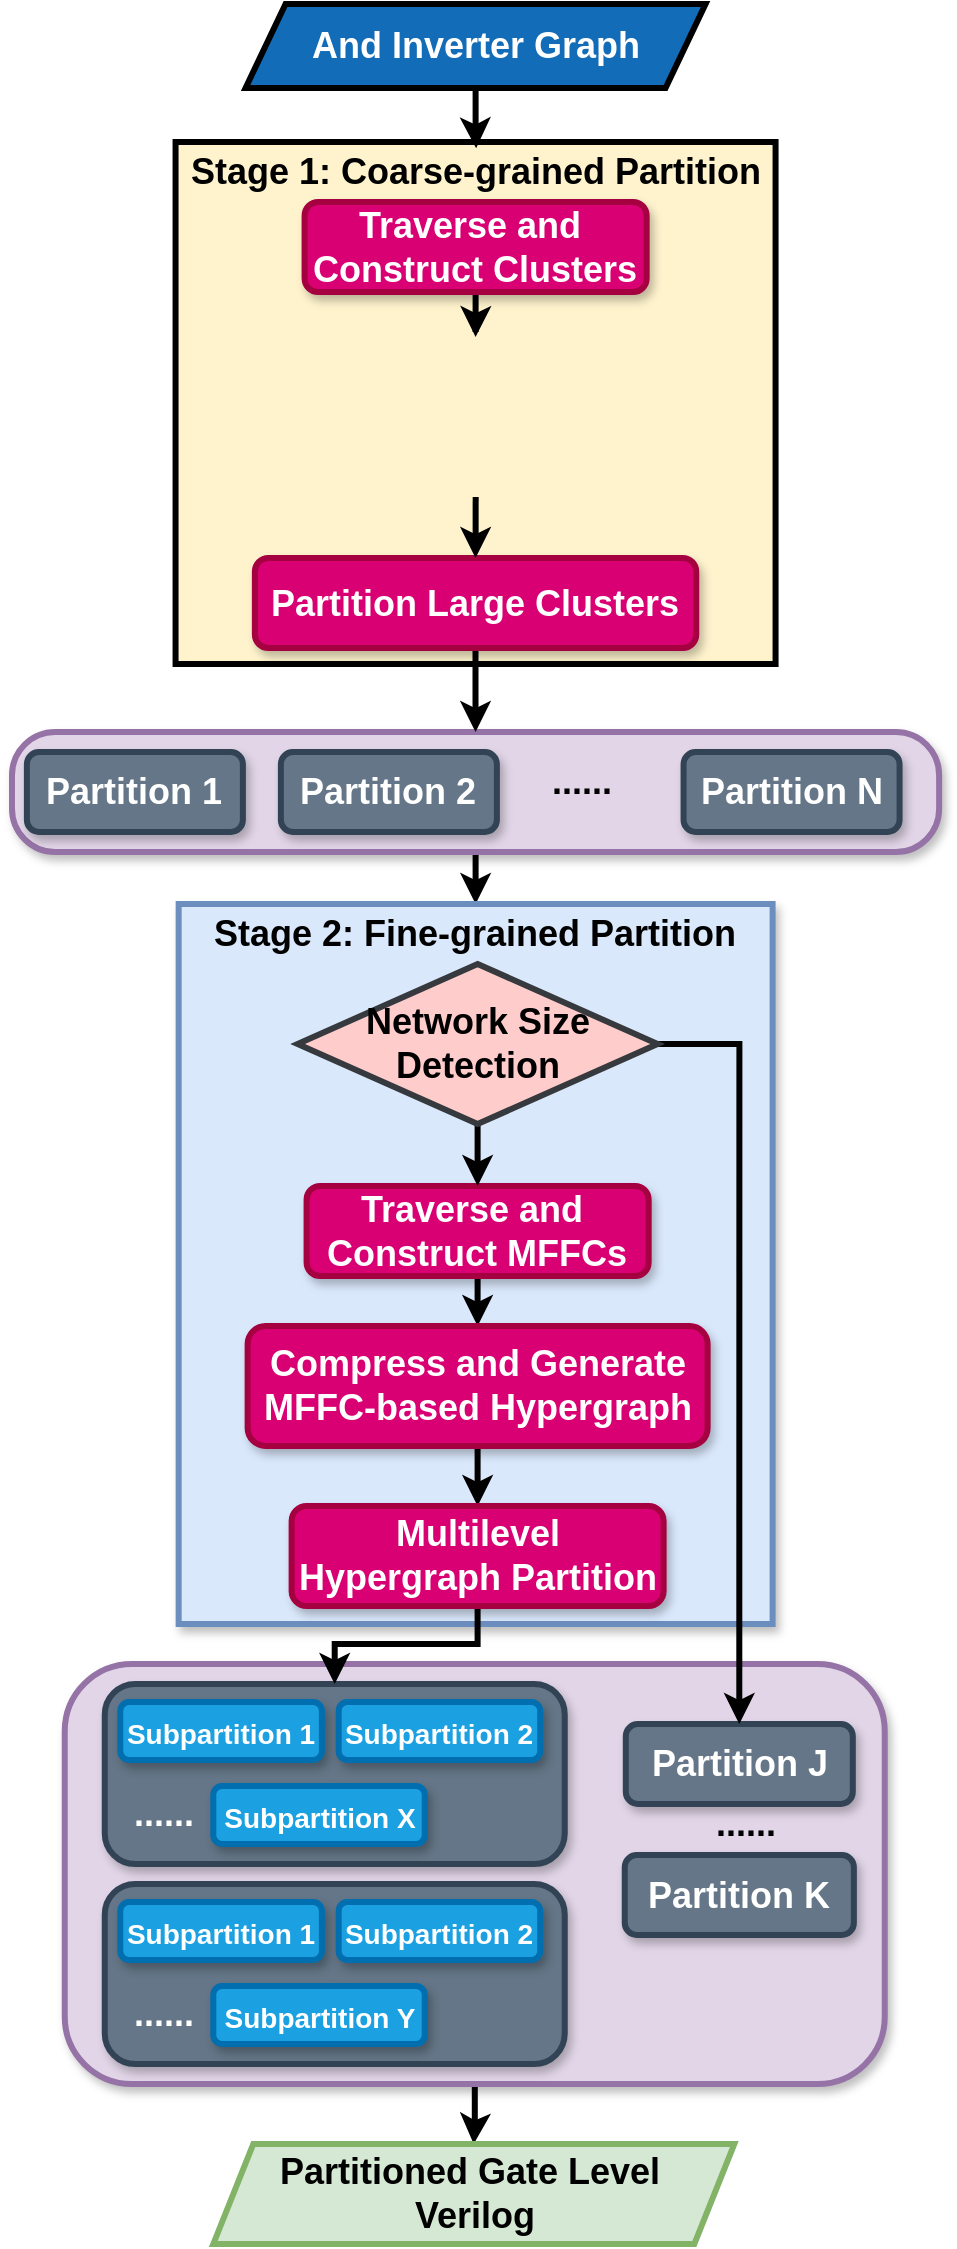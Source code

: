 <mxfile version="25.0.3">
  <diagram name="第 1 页" id="j_07Ym5FIF2X4ZPxHcAr">
    <mxGraphModel dx="2209" dy="2038" grid="1" gridSize="10" guides="1" tooltips="1" connect="0" arrows="1" fold="1" page="1" pageScale="1" pageWidth="530" pageHeight="1130" math="0" shadow="0">
      <root>
        <mxCell id="0" />
        <mxCell id="1" parent="0" />
        <mxCell id="IHA92KQq_NijXk_jOCyx-48" style="edgeStyle=orthogonalEdgeStyle;rounded=0;orthogonalLoop=1;jettySize=auto;html=1;strokeWidth=3;" parent="1" source="IHA92KQq_NijXk_jOCyx-46" target="BfRxkR6zQDN4HbglDn2J-5" edge="1">
          <mxGeometry relative="1" as="geometry" />
        </mxCell>
        <mxCell id="IHA92KQq_NijXk_jOCyx-46" value="" style="rounded=1;whiteSpace=wrap;html=1;shadow=1;strokeWidth=3;fillColor=#e1d5e7;strokeColor=#9673a6;fontSize=18;arcSize=16;" parent="1" vertex="1">
          <mxGeometry x="-470.63" y="-296" width="410" height="210" as="geometry" />
        </mxCell>
        <mxCell id="RKz9n2dJhe-HLLSOtMHz-72" style="edgeStyle=orthogonalEdgeStyle;rounded=0;orthogonalLoop=1;jettySize=auto;html=1;entryX=0.5;entryY=0;entryDx=0;entryDy=0;fontStyle=1;fontSize=15;strokeWidth=3;" parent="1" edge="1">
          <mxGeometry relative="1" as="geometry">
            <mxPoint x="-259.793" y="514" as="sourcePoint" />
          </mxGeometry>
        </mxCell>
        <mxCell id="IHA92KQq_NijXk_jOCyx-16" style="edgeStyle=orthogonalEdgeStyle;rounded=0;orthogonalLoop=1;jettySize=auto;html=1;entryX=0.5;entryY=0;entryDx=0;entryDy=0;strokeWidth=3;" parent="1" source="7EjFisQ0ylx8nIiFaVZQ-102" target="xWjIhd71VnCCE1YYqo9q-8" edge="1">
          <mxGeometry relative="1" as="geometry" />
        </mxCell>
        <mxCell id="7EjFisQ0ylx8nIiFaVZQ-102" value="" style="rounded=1;whiteSpace=wrap;html=1;shadow=1;strokeWidth=3;fillColor=#e1d5e7;strokeColor=#9673a6;fontSize=18;arcSize=36;" parent="1" vertex="1">
          <mxGeometry x="-497.0" y="-762" width="463.56" height="60" as="geometry" />
        </mxCell>
        <mxCell id="7EjFisQ0ylx8nIiFaVZQ-103" value="&lt;font face=&quot;Helvetica&quot; style=&quot;font-size: 18px;&quot;&gt;Partition 1&lt;/font&gt;" style="rounded=1;whiteSpace=wrap;html=1;fillColor=#647687;strokeColor=#314354;fontStyle=1;fontSize=18;strokeWidth=3;shadow=1;fontColor=#ffffff;" parent="1" vertex="1">
          <mxGeometry x="-489.56" y="-752" width="108" height="40" as="geometry" />
        </mxCell>
        <mxCell id="7EjFisQ0ylx8nIiFaVZQ-106" value="&lt;font face=&quot;Helvetica&quot; style=&quot;font-size: 18px;&quot;&gt;......&lt;/font&gt;" style="text;html=1;strokeColor=none;fillColor=none;align=center;verticalAlign=middle;whiteSpace=wrap;rounded=0;fontStyle=1;fontSize=18;strokeWidth=3;" parent="1" vertex="1">
          <mxGeometry x="-241.56" y="-752" width="60" height="30" as="geometry" />
        </mxCell>
        <mxCell id="7EjFisQ0ylx8nIiFaVZQ-107" value="&lt;font face=&quot;Helvetica&quot; style=&quot;font-size: 18px;&quot;&gt;Partition N&lt;/font&gt;" style="rounded=1;whiteSpace=wrap;html=1;fillColor=#647687;strokeColor=#314354;fontStyle=1;fontSize=18;strokeWidth=3;shadow=1;fontColor=#ffffff;" parent="1" vertex="1">
          <mxGeometry x="-161.22" y="-752" width="108" height="40" as="geometry" />
        </mxCell>
        <mxCell id="7EjFisQ0ylx8nIiFaVZQ-108" value="&lt;font face=&quot;Helvetica&quot; style=&quot;font-size: 18px;&quot;&gt;Partition 2&lt;/font&gt;" style="rounded=1;whiteSpace=wrap;html=1;fillColor=#647687;strokeColor=#314354;fontStyle=1;fontSize=18;strokeWidth=3;shadow=1;fontColor=#ffffff;" parent="1" vertex="1">
          <mxGeometry x="-362.56" y="-752" width="108" height="40" as="geometry" />
        </mxCell>
        <mxCell id="7EjFisQ0ylx8nIiFaVZQ-117" value="" style="rounded=1;whiteSpace=wrap;html=1;shadow=1;strokeWidth=3;fillColor=#647687;strokeColor=#314354;fontSize=18;arcSize=17;fontColor=#ffffff;" parent="1" vertex="1">
          <mxGeometry x="-450.63" y="-286" width="230" height="90" as="geometry" />
        </mxCell>
        <mxCell id="7EjFisQ0ylx8nIiFaVZQ-118" value="&lt;font face=&quot;Helvetica&quot; style=&quot;font-size: 14px;&quot;&gt;Subpartition 1&lt;/font&gt;" style="rounded=1;whiteSpace=wrap;html=1;fontStyle=1;fontSize=18;strokeWidth=3;shadow=1;fillColor=#1ba1e2;strokeColor=#006EAF;fontColor=#ffffff;" parent="1" vertex="1">
          <mxGeometry x="-442.85" y="-277" width="100.78" height="29" as="geometry" />
        </mxCell>
        <mxCell id="7EjFisQ0ylx8nIiFaVZQ-122" value="&lt;font face=&quot;Helvetica&quot; style=&quot;font-size: 18px;&quot;&gt;Partition J&lt;/font&gt;" style="rounded=1;whiteSpace=wrap;html=1;fillColor=#647687;strokeColor=#314354;fontStyle=1;fontSize=18;strokeWidth=3;shadow=1;fontColor=#ffffff;" parent="1" vertex="1">
          <mxGeometry x="-190.1" y="-266" width="113.5" height="40" as="geometry" />
        </mxCell>
        <mxCell id="7EjFisQ0ylx8nIiFaVZQ-123" value="&lt;font face=&quot;Helvetica&quot; style=&quot;font-size: 18px;&quot;&gt;Partition K&lt;/font&gt;" style="rounded=1;whiteSpace=wrap;html=1;fillColor=#647687;strokeColor=#314354;fontStyle=1;fontSize=18;strokeWidth=3;shadow=1;fontColor=#ffffff;" parent="1" vertex="1">
          <mxGeometry x="-190.63" y="-200.5" width="114.56" height="40" as="geometry" />
        </mxCell>
        <mxCell id="7EjFisQ0ylx8nIiFaVZQ-124" value="&lt;font color=&quot;#ffffff&quot; face=&quot;Helvetica&quot; style=&quot;font-size: 18px;&quot;&gt;......&lt;/font&gt;" style="text;html=1;strokeColor=none;fillColor=none;align=center;verticalAlign=middle;whiteSpace=wrap;rounded=0;fontStyle=1;fontSize=18;strokeWidth=3;" parent="1" vertex="1">
          <mxGeometry x="-450.63" y="-236" width="60" height="30" as="geometry" />
        </mxCell>
        <mxCell id="xWjIhd71VnCCE1YYqo9q-8" value="" style="rounded=0;whiteSpace=wrap;html=1;strokeWidth=3;shadow=1;fillColor=#dae8fc;strokeColor=#6c8ebf;" parent="1" vertex="1">
          <mxGeometry x="-413.67" y="-676" width="296.97" height="360" as="geometry" />
        </mxCell>
        <mxCell id="xWjIhd71VnCCE1YYqo9q-9" value="&lt;b style=&quot;font-size: 18px;&quot;&gt;Stage 2:&amp;nbsp;&lt;/b&gt;&lt;span style=&quot;font-size: 18px;&quot;&gt;&lt;b&gt;Fine-grained Partition&lt;/b&gt;&lt;/span&gt;" style="text;html=1;align=center;verticalAlign=middle;whiteSpace=wrap;rounded=0;" parent="1" vertex="1">
          <mxGeometry x="-402.69" y="-676" width="275" height="30" as="geometry" />
        </mxCell>
        <mxCell id="xWjIhd71VnCCE1YYqo9q-13" style="edgeStyle=orthogonalEdgeStyle;rounded=0;orthogonalLoop=1;jettySize=auto;html=1;entryX=0.5;entryY=0;entryDx=0;entryDy=0;strokeWidth=3;" parent="1" source="xWjIhd71VnCCE1YYqo9q-10" target="xWjIhd71VnCCE1YYqo9q-12" edge="1">
          <mxGeometry relative="1" as="geometry" />
        </mxCell>
        <mxCell id="xWjIhd71VnCCE1YYqo9q-10" value="&lt;b style=&quot;&quot;&gt;&lt;font style=&quot;font-size: 18px;&quot;&gt;Traverse and&amp;nbsp; Construct MFFCs&lt;/font&gt;&lt;/b&gt;" style="rounded=1;whiteSpace=wrap;html=1;fillColor=#d80073;strokeColor=#A50040;strokeWidth=3;shadow=1;fontColor=#ffffff;" parent="1" vertex="1">
          <mxGeometry x="-349.71" y="-535" width="171.04" height="45" as="geometry" />
        </mxCell>
        <mxCell id="xWjIhd71VnCCE1YYqo9q-15" style="edgeStyle=orthogonalEdgeStyle;rounded=0;orthogonalLoop=1;jettySize=auto;html=1;entryX=0.5;entryY=0;entryDx=0;entryDy=0;strokeWidth=3;" parent="1" source="xWjIhd71VnCCE1YYqo9q-12" target="xWjIhd71VnCCE1YYqo9q-14" edge="1">
          <mxGeometry relative="1" as="geometry" />
        </mxCell>
        <mxCell id="xWjIhd71VnCCE1YYqo9q-12" value="&lt;b style=&quot;&quot;&gt;&lt;font style=&quot;font-size: 18px;&quot;&gt;Compress and Generate MFFC-based Hypergraph&lt;/font&gt;&lt;/b&gt;" style="rounded=1;whiteSpace=wrap;html=1;fillColor=#d80073;strokeColor=#A50040;strokeWidth=3;shadow=1;fontColor=#ffffff;" parent="1" vertex="1">
          <mxGeometry x="-379.19" y="-465" width="230" height="60" as="geometry" />
        </mxCell>
        <mxCell id="IHA92KQq_NijXk_jOCyx-24" style="edgeStyle=orthogonalEdgeStyle;rounded=0;orthogonalLoop=1;jettySize=auto;html=1;strokeWidth=3;" parent="1" source="xWjIhd71VnCCE1YYqo9q-14" target="7EjFisQ0ylx8nIiFaVZQ-117" edge="1">
          <mxGeometry relative="1" as="geometry">
            <Array as="points">
              <mxPoint x="-264.63" y="-306" />
              <mxPoint x="-335.63" y="-306" />
            </Array>
          </mxGeometry>
        </mxCell>
        <mxCell id="xWjIhd71VnCCE1YYqo9q-14" value="&lt;b style=&quot;&quot;&gt;&lt;font style=&quot;font-size: 18px;&quot;&gt;Multilevel Hypergraph Partition&lt;/font&gt;&lt;/b&gt;" style="rounded=1;whiteSpace=wrap;html=1;fillColor=#d80073;strokeColor=#A50040;strokeWidth=3;shadow=1;fontColor=#ffffff;" parent="1" vertex="1">
          <mxGeometry x="-357.19" y="-375" width="186" height="50" as="geometry" />
        </mxCell>
        <mxCell id="XvL0Aqur6_jCMQlNLn5S-1" value="" style="rounded=0;whiteSpace=wrap;html=1;strokeWidth=3;fillColor=#FEF3CD;strokeColor=#000000;" parent="1" vertex="1">
          <mxGeometry x="-415.22" y="-1057" width="300" height="261" as="geometry" />
        </mxCell>
        <mxCell id="BfRxkR6zQDN4HbglDn2J-4" value="&lt;span style=&quot;font-size: 18px; font-weight: 700;&quot;&gt;&lt;font color=&quot;#ffffff&quot;&gt;And Inverter Graph&lt;/font&gt;&lt;/span&gt;" style="shape=parallelogram;perimeter=parallelogramPerimeter;whiteSpace=wrap;html=1;fixedSize=1;fillColor=#136cb7;strokeColor=#000000;strokeWidth=3;" parent="1" vertex="1">
          <mxGeometry x="-380.22" y="-1126" width="230" height="42" as="geometry" />
        </mxCell>
        <mxCell id="BfRxkR6zQDN4HbglDn2J-5" value="&lt;span style=&quot;font-size: 18px; font-weight: 700;&quot;&gt;Partitioned Gate Level&amp;nbsp;&lt;/span&gt;&lt;div&gt;&lt;span style=&quot;font-size: 18px; font-weight: 700;&quot;&gt;Verilog&lt;/span&gt;&lt;/div&gt;" style="shape=parallelogram;perimeter=parallelogramPerimeter;whiteSpace=wrap;html=1;fixedSize=1;fillColor=#d5e8d4;strokeColor=#82b366;strokeWidth=3;" parent="1" vertex="1">
          <mxGeometry x="-396.35" y="-56" width="260.5" height="50" as="geometry" />
        </mxCell>
        <mxCell id="0tODEHoR0FGv6Y3S5fYB-1" value="&lt;br&gt;&lt;b style=&quot;forced-color-adjust: none; color: rgb(0, 0, 0); font-family: Helvetica; font-style: normal; font-variant-ligatures: normal; font-variant-caps: normal; letter-spacing: normal; orphans: 2; text-align: center; text-indent: 0px; text-transform: none; widows: 2; word-spacing: 0px; -webkit-text-stroke-width: 0px; white-space: normal; text-decoration-thickness: initial; text-decoration-style: initial; text-decoration-color: initial; font-size: 18px;&quot;&gt;Stage 1: Coarse-grained Partition&lt;/b&gt;&lt;div&gt;&lt;br/&gt;&lt;/div&gt;" style="text;html=1;align=center;verticalAlign=middle;whiteSpace=wrap;rounded=0;fillColor=none;" parent="1" vertex="1">
          <mxGeometry x="-430.19" y="-1057" width="330" height="30" as="geometry" />
        </mxCell>
        <mxCell id="IHA92KQq_NijXk_jOCyx-12" style="edgeStyle=orthogonalEdgeStyle;rounded=0;orthogonalLoop=1;jettySize=auto;html=1;entryX=0.5;entryY=0;entryDx=0;entryDy=0;strokeWidth=3;" parent="1" source="0tODEHoR0FGv6Y3S5fYB-10" edge="1">
          <mxGeometry relative="1" as="geometry">
            <mxPoint x="-265.22" y="-959.5" as="targetPoint" />
          </mxGeometry>
        </mxCell>
        <mxCell id="0tODEHoR0FGv6Y3S5fYB-10" value="&lt;b style=&quot;&quot;&gt;&lt;font style=&quot;font-size: 18px;&quot;&gt;Traverse and&amp;nbsp; Construct Clusters&lt;/font&gt;&lt;/b&gt;" style="rounded=1;whiteSpace=wrap;html=1;fillColor=#d80073;strokeColor=#A50040;strokeWidth=3;shadow=1;fontColor=#ffffff;" parent="1" vertex="1">
          <mxGeometry x="-350.71" y="-1027" width="171.04" height="45" as="geometry" />
        </mxCell>
        <mxCell id="IHA92KQq_NijXk_jOCyx-19" style="edgeStyle=orthogonalEdgeStyle;rounded=0;orthogonalLoop=1;jettySize=auto;html=1;entryX=0.5;entryY=0;entryDx=0;entryDy=0;strokeWidth=3;" parent="1" source="0tODEHoR0FGv6Y3S5fYB-11" target="7EjFisQ0ylx8nIiFaVZQ-102" edge="1">
          <mxGeometry relative="1" as="geometry" />
        </mxCell>
        <mxCell id="0tODEHoR0FGv6Y3S5fYB-11" value="&lt;b style=&quot;&quot;&gt;&lt;font style=&quot;font-size: 18px;&quot;&gt;Partition Large Clusters&lt;/font&gt;&lt;/b&gt;" style="rounded=1;whiteSpace=wrap;html=1;fillColor=#d80073;strokeColor=#A50040;strokeWidth=3;shadow=1;fontColor=#ffffff;" parent="1" vertex="1">
          <mxGeometry x="-375.57" y="-849" width="220.7" height="45" as="geometry" />
        </mxCell>
        <mxCell id="IHA92KQq_NijXk_jOCyx-3" style="edgeStyle=orthogonalEdgeStyle;rounded=0;orthogonalLoop=1;jettySize=auto;html=1;entryX=0.5;entryY=0;entryDx=0;entryDy=0;strokeWidth=3;" parent="1" target="0tODEHoR0FGv6Y3S5fYB-11" edge="1">
          <mxGeometry relative="1" as="geometry">
            <mxPoint x="-265.167" y="-879.524" as="sourcePoint" />
          </mxGeometry>
        </mxCell>
        <mxCell id="IHA92KQq_NijXk_jOCyx-9" style="edgeStyle=orthogonalEdgeStyle;rounded=0;orthogonalLoop=1;jettySize=auto;html=1;entryX=0.501;entryY=0.012;entryDx=0;entryDy=0;entryPerimeter=0;strokeWidth=3;" parent="1" source="BfRxkR6zQDN4HbglDn2J-4" target="XvL0Aqur6_jCMQlNLn5S-1" edge="1">
          <mxGeometry relative="1" as="geometry" />
        </mxCell>
        <mxCell id="IHA92KQq_NijXk_jOCyx-23" style="edgeStyle=orthogonalEdgeStyle;rounded=0;orthogonalLoop=1;jettySize=auto;html=1;entryX=0.5;entryY=0;entryDx=0;entryDy=0;strokeWidth=3;" parent="1" source="IHA92KQq_NijXk_jOCyx-22" target="xWjIhd71VnCCE1YYqo9q-10" edge="1">
          <mxGeometry relative="1" as="geometry" />
        </mxCell>
        <mxCell id="IHA92KQq_NijXk_jOCyx-25" style="edgeStyle=orthogonalEdgeStyle;rounded=0;orthogonalLoop=1;jettySize=auto;html=1;strokeWidth=3;entryX=0.5;entryY=0;entryDx=0;entryDy=0;" parent="1" source="IHA92KQq_NijXk_jOCyx-22" target="7EjFisQ0ylx8nIiFaVZQ-122" edge="1">
          <mxGeometry relative="1" as="geometry">
            <mxPoint x="-130.63" y="-276" as="targetPoint" />
            <Array as="points">
              <mxPoint x="-133.63" y="-606" />
            </Array>
          </mxGeometry>
        </mxCell>
        <mxCell id="IHA92KQq_NijXk_jOCyx-22" value="&lt;font style=&quot;font-size: 18px;&quot;&gt;&lt;b&gt;Network Size&lt;/b&gt;&lt;/font&gt;&lt;div style=&quot;font-size: 18px;&quot;&gt;&lt;font style=&quot;font-size: 18px;&quot;&gt;&lt;b&gt;Detection&lt;/b&gt;&lt;/font&gt;&lt;/div&gt;" style="rhombus;whiteSpace=wrap;html=1;fillColor=#ffcccc;strokeColor=#36393d;strokeWidth=3;" parent="1" vertex="1">
          <mxGeometry x="-354.19" y="-646" width="180" height="80" as="geometry" />
        </mxCell>
        <mxCell id="IHA92KQq_NijXk_jOCyx-34" value="&lt;font face=&quot;Helvetica&quot; style=&quot;font-size: 14px;&quot;&gt;Subpartition 2&lt;/font&gt;" style="rounded=1;whiteSpace=wrap;html=1;fillColor=#1ba1e2;strokeColor=#006EAF;fontStyle=1;fontSize=18;strokeWidth=3;shadow=1;fontColor=#ffffff;" parent="1" vertex="1">
          <mxGeometry x="-333.67" y="-277" width="100.78" height="29" as="geometry" />
        </mxCell>
        <mxCell id="IHA92KQq_NijXk_jOCyx-35" value="&lt;font face=&quot;Helvetica&quot; style=&quot;font-size: 14px;&quot;&gt;Subpartition X&lt;/font&gt;" style="rounded=1;whiteSpace=wrap;html=1;fillColor=#1ba1e2;strokeColor=#006EAF;fontStyle=1;fontSize=18;strokeWidth=3;shadow=1;fontColor=#ffffff;" parent="1" vertex="1">
          <mxGeometry x="-396.35" y="-235" width="105.72" height="29" as="geometry" />
        </mxCell>
        <mxCell id="IHA92KQq_NijXk_jOCyx-41" value="" style="rounded=1;whiteSpace=wrap;html=1;shadow=1;strokeWidth=3;fillColor=#647687;strokeColor=#314354;fontSize=18;arcSize=17;fontColor=#ffffff;" parent="1" vertex="1">
          <mxGeometry x="-450.63" y="-186" width="230" height="90" as="geometry" />
        </mxCell>
        <mxCell id="IHA92KQq_NijXk_jOCyx-42" value="&lt;font face=&quot;Helvetica&quot; style=&quot;font-size: 14px;&quot;&gt;Subpartition 1&lt;/font&gt;" style="rounded=1;whiteSpace=wrap;html=1;fillColor=#1ba1e2;strokeColor=#006EAF;fontStyle=1;fontSize=18;strokeWidth=3;shadow=1;fontColor=#ffffff;" parent="1" vertex="1">
          <mxGeometry x="-442.85" y="-177" width="100.78" height="29" as="geometry" />
        </mxCell>
        <mxCell id="IHA92KQq_NijXk_jOCyx-43" value="&lt;font color=&quot;#ffffff&quot; face=&quot;Helvetica&quot; style=&quot;font-size: 18px;&quot;&gt;......&lt;/font&gt;" style="text;html=1;strokeColor=none;fillColor=none;align=center;verticalAlign=middle;whiteSpace=wrap;rounded=0;fontStyle=1;fontSize=18;strokeWidth=3;" parent="1" vertex="1">
          <mxGeometry x="-450.63" y="-136" width="60" height="30" as="geometry" />
        </mxCell>
        <mxCell id="IHA92KQq_NijXk_jOCyx-44" value="&lt;font face=&quot;Helvetica&quot; style=&quot;font-size: 14px;&quot;&gt;Subpartition 2&lt;/font&gt;" style="rounded=1;whiteSpace=wrap;html=1;fillColor=#1ba1e2;strokeColor=#006EAF;fontStyle=1;fontSize=18;strokeWidth=3;shadow=1;fontColor=#ffffff;" parent="1" vertex="1">
          <mxGeometry x="-333.67" y="-177" width="100.78" height="29" as="geometry" />
        </mxCell>
        <mxCell id="IHA92KQq_NijXk_jOCyx-45" value="&lt;font face=&quot;Helvetica&quot; style=&quot;font-size: 14px;&quot;&gt;Subpartition Y&lt;/font&gt;" style="rounded=1;whiteSpace=wrap;html=1;fillColor=#1ba1e2;strokeColor=#006EAF;fontStyle=1;fontSize=18;strokeWidth=3;shadow=1;fontColor=#ffffff;" parent="1" vertex="1">
          <mxGeometry x="-396.35" y="-135" width="105.72" height="29" as="geometry" />
        </mxCell>
        <mxCell id="IHA92KQq_NijXk_jOCyx-47" value="&lt;font face=&quot;Helvetica&quot; style=&quot;font-size: 18px;&quot;&gt;......&lt;/font&gt;" style="text;html=1;strokeColor=none;fillColor=none;align=center;verticalAlign=middle;whiteSpace=wrap;rounded=0;fontStyle=1;fontSize=18;strokeWidth=3;" parent="1" vertex="1">
          <mxGeometry x="-160.19" y="-231.5" width="60" height="30" as="geometry" />
        </mxCell>
      </root>
    </mxGraphModel>
  </diagram>
</mxfile>
